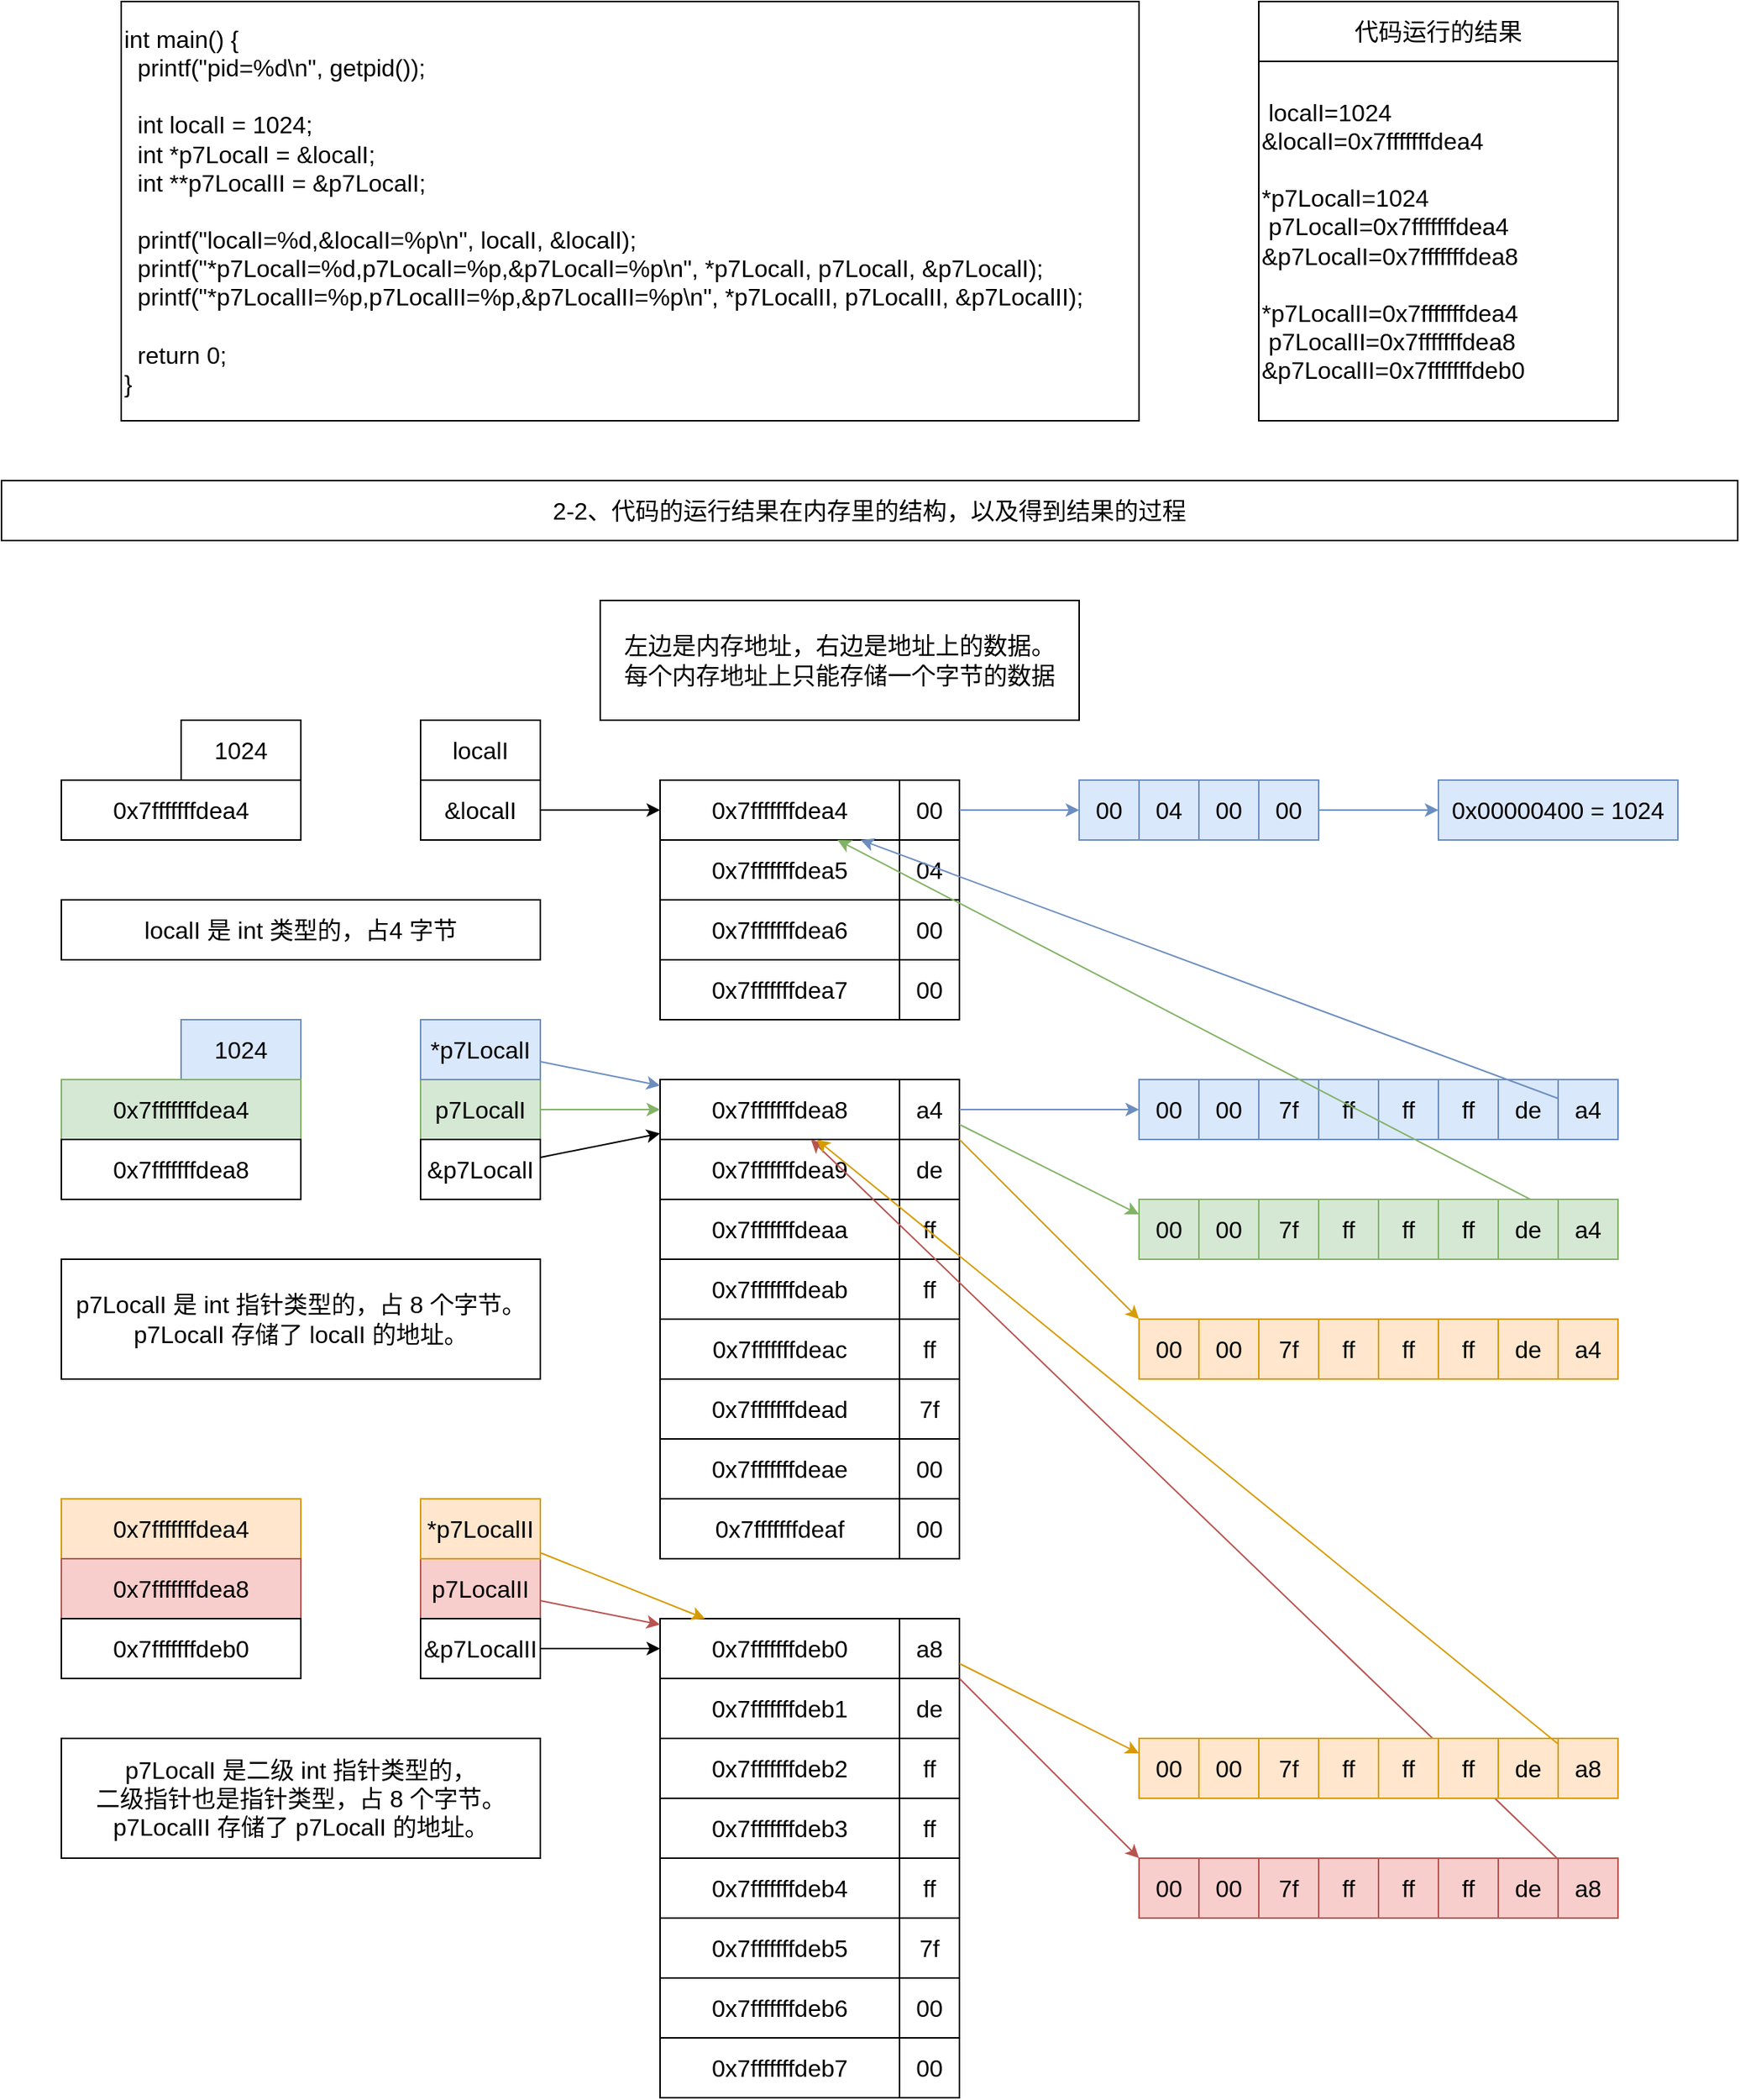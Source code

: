 <mxfile version="17.4.2" type="device"><diagram id="iZPf0gSFdk3mIRzdNiEm" name="第 1 页"><mxGraphModel dx="3627" dy="2810" grid="1" gridSize="10" guides="0" tooltips="1" connect="1" arrows="0" fold="1" page="1" pageScale="1" pageWidth="827" pageHeight="1169" math="0" shadow="0"><root><mxCell id="0"/><mxCell id="1" parent="0"/><mxCell id="5bUYwhYcimkT_3-uI0DX-2" value="0x7fffffffdea4" style="rounded=0;whiteSpace=wrap;html=1;fillColor=none;fontSize=16;" parent="1" vertex="1"><mxGeometry x="480" y="560" width="160" height="40" as="geometry"/></mxCell><mxCell id="5bUYwhYcimkT_3-uI0DX-3" value="&amp;amp;localI" style="rounded=0;whiteSpace=wrap;html=1;fillColor=none;fontSize=16;" parent="1" vertex="1"><mxGeometry x="320" y="560" width="80" height="40" as="geometry"/></mxCell><mxCell id="5bUYwhYcimkT_3-uI0DX-4" value="&lt;div&gt;&lt;div&gt;int main() {&lt;/div&gt;&lt;div&gt;&amp;nbsp; printf(&quot;pid=%d\n&quot;, getpid());&lt;/div&gt;&lt;div&gt;&lt;br&gt;&lt;/div&gt;&lt;div&gt;&amp;nbsp; int localI = 1024;&lt;/div&gt;&lt;div&gt;&amp;nbsp; int *p7LocalI = &amp;amp;localI;&lt;/div&gt;&lt;div&gt;&amp;nbsp; int **p7LocalII = &amp;amp;p7LocalI;&lt;/div&gt;&lt;div&gt;&lt;br&gt;&lt;/div&gt;&lt;div&gt;&amp;nbsp; printf(&quot;localI=%d,&amp;amp;localI=%p\n&quot;, localI, &amp;amp;localI);&lt;/div&gt;&lt;div&gt;&amp;nbsp; printf(&quot;*p7LocalI=%d,p7LocalI=%p,&amp;amp;p7LocalI=%p\n&quot;, *p7LocalI, p7LocalI, &amp;amp;p7LocalI);&lt;/div&gt;&lt;div&gt;&amp;nbsp; printf(&quot;*p7LocalII=%p,p7LocalII=%p,&amp;amp;p7LocalII=%p\n&quot;, *p7LocalII, p7LocalII, &amp;amp;p7LocalII);&lt;/div&gt;&lt;div&gt;&lt;br&gt;&lt;/div&gt;&lt;div&gt;&amp;nbsp; return 0;&lt;/div&gt;&lt;div&gt;}&lt;/div&gt;&lt;/div&gt;" style="rounded=0;whiteSpace=wrap;html=1;fillColor=none;fontSize=16;align=left;" parent="1" vertex="1"><mxGeometry x="120" y="40" width="680" height="280" as="geometry"/></mxCell><mxCell id="5bUYwhYcimkT_3-uI0DX-5" value="p7LocalI" style="rounded=0;whiteSpace=wrap;html=1;fillColor=#d5e8d4;strokeColor=#82b366;fontSize=16;" parent="1" vertex="1"><mxGeometry x="320" y="760" width="80" height="40" as="geometry"/></mxCell><mxCell id="5bUYwhYcimkT_3-uI0DX-6" value="localI" style="rounded=0;whiteSpace=wrap;html=1;fontSize=16;fillColor=none;" parent="1" vertex="1"><mxGeometry x="320" y="520" width="80" height="40" as="geometry"/></mxCell><mxCell id="5bUYwhYcimkT_3-uI0DX-7" value="&amp;amp;p7LocalI" style="rounded=0;whiteSpace=wrap;html=1;fillColor=none;fontSize=16;" parent="1" vertex="1"><mxGeometry x="320" y="800" width="80" height="40" as="geometry"/></mxCell><mxCell id="5bUYwhYcimkT_3-uI0DX-8" value="p7LocalII" style="rounded=0;whiteSpace=wrap;html=1;fillColor=#f8cecc;strokeColor=#b85450;fontSize=16;" parent="1" vertex="1"><mxGeometry x="320" y="1080" width="80" height="40" as="geometry"/></mxCell><mxCell id="5bUYwhYcimkT_3-uI0DX-9" value="&amp;amp;p7LocalII" style="rounded=0;whiteSpace=wrap;html=1;fillColor=none;fontSize=16;" parent="1" vertex="1"><mxGeometry x="320" y="1120" width="80" height="40" as="geometry"/></mxCell><mxCell id="5bUYwhYcimkT_3-uI0DX-10" value="0x7fffffffdea8" style="rounded=0;whiteSpace=wrap;html=1;fillColor=none;fontSize=16;" parent="1" vertex="1"><mxGeometry x="480" y="760" width="160" height="40" as="geometry"/></mxCell><mxCell id="5bUYwhYcimkT_3-uI0DX-11" value="0x7fffffffdeb0" style="rounded=0;whiteSpace=wrap;html=1;fillColor=none;fontSize=16;" parent="1" vertex="1"><mxGeometry x="480" y="1120" width="160" height="40" as="geometry"/></mxCell><mxCell id="5bUYwhYcimkT_3-uI0DX-15" value="0x7fffffffdea5" style="rounded=0;whiteSpace=wrap;html=1;fillColor=none;fontSize=16;" parent="1" vertex="1"><mxGeometry x="480" y="600" width="160" height="40" as="geometry"/></mxCell><mxCell id="5bUYwhYcimkT_3-uI0DX-16" value="0x7fffffffdea6" style="rounded=0;whiteSpace=wrap;html=1;fillColor=none;fontSize=16;" parent="1" vertex="1"><mxGeometry x="480" y="640" width="160" height="40" as="geometry"/></mxCell><mxCell id="5bUYwhYcimkT_3-uI0DX-17" value="0x7fffffffdea7" style="rounded=0;whiteSpace=wrap;html=1;fillColor=none;fontSize=16;" parent="1" vertex="1"><mxGeometry x="480" y="680" width="160" height="40" as="geometry"/></mxCell><mxCell id="5bUYwhYcimkT_3-uI0DX-18" value="00" style="rounded=0;whiteSpace=wrap;html=1;fillColor=none;fontSize=16;" parent="1" vertex="1"><mxGeometry x="640" y="560" width="40" height="40" as="geometry"/></mxCell><mxCell id="5bUYwhYcimkT_3-uI0DX-19" value="04" style="rounded=0;whiteSpace=wrap;html=1;fillColor=none;fontSize=16;" parent="1" vertex="1"><mxGeometry x="640" y="600" width="40" height="40" as="geometry"/></mxCell><mxCell id="5bUYwhYcimkT_3-uI0DX-21" value="00" style="rounded=0;whiteSpace=wrap;html=1;fillColor=none;fontSize=16;" parent="1" vertex="1"><mxGeometry x="640" y="640" width="40" height="40" as="geometry"/></mxCell><mxCell id="5bUYwhYcimkT_3-uI0DX-22" value="00" style="rounded=0;whiteSpace=wrap;html=1;fillColor=none;fontSize=16;" parent="1" vertex="1"><mxGeometry x="640" y="680" width="40" height="40" as="geometry"/></mxCell><mxCell id="5bUYwhYcimkT_3-uI0DX-23" value="7f" style="rounded=0;whiteSpace=wrap;html=1;fillColor=none;fontSize=16;" parent="1" vertex="1"><mxGeometry x="640" y="960" width="40" height="40" as="geometry"/></mxCell><mxCell id="5bUYwhYcimkT_3-uI0DX-24" value="ff" style="rounded=0;whiteSpace=wrap;html=1;fillColor=none;fontSize=16;" parent="1" vertex="1"><mxGeometry x="640" y="920" width="40" height="40" as="geometry"/></mxCell><mxCell id="5bUYwhYcimkT_3-uI0DX-25" value="ff" style="rounded=0;whiteSpace=wrap;html=1;fillColor=none;fontSize=16;" parent="1" vertex="1"><mxGeometry x="640" y="880" width="40" height="40" as="geometry"/></mxCell><mxCell id="5bUYwhYcimkT_3-uI0DX-26" value="ff" style="rounded=0;whiteSpace=wrap;html=1;fillColor=none;fontSize=16;" parent="1" vertex="1"><mxGeometry x="640" y="840" width="40" height="40" as="geometry"/></mxCell><mxCell id="5bUYwhYcimkT_3-uI0DX-27" value="de" style="rounded=0;whiteSpace=wrap;html=1;fillColor=none;fontSize=16;" parent="1" vertex="1"><mxGeometry x="640" y="800" width="40" height="40" as="geometry"/></mxCell><mxCell id="5bUYwhYcimkT_3-uI0DX-28" value="a4" style="rounded=0;whiteSpace=wrap;html=1;fillColor=none;fontSize=16;" parent="1" vertex="1"><mxGeometry x="640" y="760" width="40" height="40" as="geometry"/></mxCell><mxCell id="5bUYwhYcimkT_3-uI0DX-29" value="00" style="rounded=0;whiteSpace=wrap;html=1;fillColor=none;fontSize=16;" parent="1" vertex="1"><mxGeometry x="640" y="1040" width="40" height="40" as="geometry"/></mxCell><mxCell id="5bUYwhYcimkT_3-uI0DX-30" value="00" style="rounded=0;whiteSpace=wrap;html=1;fillColor=none;fontSize=16;" parent="1" vertex="1"><mxGeometry x="640" y="1000" width="40" height="40" as="geometry"/></mxCell><mxCell id="5bUYwhYcimkT_3-uI0DX-31" value="0x7fffffffdea9" style="rounded=0;whiteSpace=wrap;html=1;fillColor=none;fontSize=16;" parent="1" vertex="1"><mxGeometry x="480" y="800" width="160" height="40" as="geometry"/></mxCell><mxCell id="5bUYwhYcimkT_3-uI0DX-32" value="0x7fffffffdeaa" style="rounded=0;whiteSpace=wrap;html=1;fillColor=none;fontSize=16;" parent="1" vertex="1"><mxGeometry x="480" y="840" width="160" height="40" as="geometry"/></mxCell><mxCell id="5bUYwhYcimkT_3-uI0DX-33" value="0x7fffffffdeab" style="rounded=0;whiteSpace=wrap;html=1;fillColor=none;fontSize=16;" parent="1" vertex="1"><mxGeometry x="480" y="880" width="160" height="40" as="geometry"/></mxCell><mxCell id="5bUYwhYcimkT_3-uI0DX-34" value="0x7fffffffdeac" style="rounded=0;whiteSpace=wrap;html=1;fillColor=none;fontSize=16;" parent="1" vertex="1"><mxGeometry x="480" y="920" width="160" height="40" as="geometry"/></mxCell><mxCell id="5bUYwhYcimkT_3-uI0DX-35" value="0x7fffffffdead" style="rounded=0;whiteSpace=wrap;html=1;fillColor=none;fontSize=16;" parent="1" vertex="1"><mxGeometry x="480" y="960" width="160" height="40" as="geometry"/></mxCell><mxCell id="5bUYwhYcimkT_3-uI0DX-36" value="0x7fffffffdeae" style="rounded=0;whiteSpace=wrap;html=1;fillColor=none;fontSize=16;" parent="1" vertex="1"><mxGeometry x="480" y="1000" width="160" height="40" as="geometry"/></mxCell><mxCell id="5bUYwhYcimkT_3-uI0DX-37" value="0x7fffffffdeaf" style="rounded=0;whiteSpace=wrap;html=1;fillColor=none;fontSize=16;" parent="1" vertex="1"><mxGeometry x="480" y="1040" width="160" height="40" as="geometry"/></mxCell><mxCell id="5bUYwhYcimkT_3-uI0DX-38" value="" style="endArrow=classic;html=1;rounded=0;fontSize=16;" parent="1" source="5bUYwhYcimkT_3-uI0DX-3" target="5bUYwhYcimkT_3-uI0DX-2" edge="1"><mxGeometry width="50" height="50" relative="1" as="geometry"><mxPoint x="470" y="940" as="sourcePoint"/><mxPoint x="520" y="890" as="targetPoint"/></mxGeometry></mxCell><mxCell id="5bUYwhYcimkT_3-uI0DX-39" value="" style="endArrow=classic;html=1;rounded=0;fillColor=#d5e8d4;strokeColor=#82b366;fontSize=16;" parent="1" source="5bUYwhYcimkT_3-uI0DX-5" target="5bUYwhYcimkT_3-uI0DX-10" edge="1"><mxGeometry width="50" height="50" relative="1" as="geometry"><mxPoint x="410" y="619.091" as="sourcePoint"/><mxPoint x="490" y="604.545" as="targetPoint"/></mxGeometry></mxCell><mxCell id="5bUYwhYcimkT_3-uI0DX-40" value="" style="endArrow=classic;html=1;rounded=0;fontSize=16;" parent="1" source="5bUYwhYcimkT_3-uI0DX-7" target="5bUYwhYcimkT_3-uI0DX-10" edge="1"><mxGeometry width="50" height="50" relative="1" as="geometry"><mxPoint x="405" y="650" as="sourcePoint"/><mxPoint x="370" y="870" as="targetPoint"/></mxGeometry></mxCell><mxCell id="5bUYwhYcimkT_3-uI0DX-41" value="" style="endArrow=classic;html=1;rounded=0;fillColor=#f8cecc;strokeColor=#b85450;fontSize=16;" parent="1" source="5bUYwhYcimkT_3-uI0DX-8" target="5bUYwhYcimkT_3-uI0DX-11" edge="1"><mxGeometry width="50" height="50" relative="1" as="geometry"><mxPoint x="405" y="730" as="sourcePoint"/><mxPoint x="515" y="770" as="targetPoint"/></mxGeometry></mxCell><mxCell id="5bUYwhYcimkT_3-uI0DX-42" value="" style="endArrow=classic;html=1;rounded=0;fontSize=16;" parent="1" source="5bUYwhYcimkT_3-uI0DX-9" target="5bUYwhYcimkT_3-uI0DX-11" edge="1"><mxGeometry width="50" height="50" relative="1" as="geometry"><mxPoint x="370" y="845.385" as="sourcePoint"/><mxPoint x="490" y="836.154" as="targetPoint"/></mxGeometry></mxCell><mxCell id="5bUYwhYcimkT_3-uI0DX-45" value="" style="endArrow=classic;html=1;rounded=0;fillColor=#dae8fc;strokeColor=#6c8ebf;fontSize=16;" parent="1" source="5bUYwhYcimkT_3-uI0DX-70" target="5bUYwhYcimkT_3-uI0DX-46" edge="1"><mxGeometry width="50" height="50" relative="1" as="geometry"><mxPoint x="530" y="601.429" as="sourcePoint"/><mxPoint x="850" y="580" as="targetPoint"/></mxGeometry></mxCell><mxCell id="5bUYwhYcimkT_3-uI0DX-46" value="0x00000400 = 1024" style="rounded=0;whiteSpace=wrap;html=1;fillColor=#dae8fc;strokeColor=#6c8ebf;fontSize=16;" parent="1" vertex="1"><mxGeometry x="1000" y="560" width="160" height="40" as="geometry"/></mxCell><mxCell id="5bUYwhYcimkT_3-uI0DX-48" value="0x7fffffffdeb1" style="rounded=0;whiteSpace=wrap;html=1;fillColor=none;fontSize=16;" parent="1" vertex="1"><mxGeometry x="480" y="1160" width="160" height="40" as="geometry"/></mxCell><mxCell id="5bUYwhYcimkT_3-uI0DX-49" value="0x7fffffffdeb2" style="rounded=0;whiteSpace=wrap;html=1;fillColor=none;fontSize=16;" parent="1" vertex="1"><mxGeometry x="480" y="1200" width="160" height="40" as="geometry"/></mxCell><mxCell id="5bUYwhYcimkT_3-uI0DX-50" value="0x7fffffffdeb3" style="rounded=0;whiteSpace=wrap;html=1;fillColor=none;fontSize=16;" parent="1" vertex="1"><mxGeometry x="480" y="1240" width="160" height="40" as="geometry"/></mxCell><mxCell id="5bUYwhYcimkT_3-uI0DX-51" value="0x7fffffffdeb4" style="rounded=0;whiteSpace=wrap;html=1;fillColor=none;fontSize=16;" parent="1" vertex="1"><mxGeometry x="480" y="1280" width="160" height="40" as="geometry"/></mxCell><mxCell id="5bUYwhYcimkT_3-uI0DX-52" value="0x7fffffffdeb6" style="rounded=0;whiteSpace=wrap;html=1;fillColor=none;fontSize=16;" parent="1" vertex="1"><mxGeometry x="480" y="1360" width="160" height="40" as="geometry"/></mxCell><mxCell id="5bUYwhYcimkT_3-uI0DX-53" value="0x7fffffffdeb5" style="rounded=0;whiteSpace=wrap;html=1;fillColor=none;fontSize=16;" parent="1" vertex="1"><mxGeometry x="480" y="1320" width="160" height="40" as="geometry"/></mxCell><mxCell id="5bUYwhYcimkT_3-uI0DX-54" value="0x7fffffffdeb7" style="rounded=0;whiteSpace=wrap;html=1;fillColor=none;fontSize=16;" parent="1" vertex="1"><mxGeometry x="480" y="1400" width="160" height="40" as="geometry"/></mxCell><mxCell id="5bUYwhYcimkT_3-uI0DX-55" value="a8" style="rounded=0;whiteSpace=wrap;html=1;fillColor=none;fontSize=16;" parent="1" vertex="1"><mxGeometry x="640" y="1120" width="40" height="40" as="geometry"/></mxCell><mxCell id="5bUYwhYcimkT_3-uI0DX-56" value="de" style="rounded=0;whiteSpace=wrap;html=1;fillColor=none;fontSize=16;" parent="1" vertex="1"><mxGeometry x="640" y="1160" width="40" height="40" as="geometry"/></mxCell><mxCell id="5bUYwhYcimkT_3-uI0DX-57" value="ff" style="rounded=0;whiteSpace=wrap;html=1;fillColor=none;fontSize=16;" parent="1" vertex="1"><mxGeometry x="640" y="1200" width="40" height="40" as="geometry"/></mxCell><mxCell id="5bUYwhYcimkT_3-uI0DX-58" value="ff" style="rounded=0;whiteSpace=wrap;html=1;fillColor=none;fontSize=16;" parent="1" vertex="1"><mxGeometry x="640" y="1240" width="40" height="40" as="geometry"/></mxCell><mxCell id="5bUYwhYcimkT_3-uI0DX-59" value="ff" style="rounded=0;whiteSpace=wrap;html=1;fillColor=none;fontSize=16;" parent="1" vertex="1"><mxGeometry x="640" y="1280" width="40" height="40" as="geometry"/></mxCell><mxCell id="5bUYwhYcimkT_3-uI0DX-60" value="7f" style="rounded=0;whiteSpace=wrap;html=1;fillColor=none;fontSize=16;" parent="1" vertex="1"><mxGeometry x="640" y="1320" width="40" height="40" as="geometry"/></mxCell><mxCell id="5bUYwhYcimkT_3-uI0DX-61" value="00" style="rounded=0;whiteSpace=wrap;html=1;fillColor=none;fontSize=16;" parent="1" vertex="1"><mxGeometry x="640" y="1400" width="40" height="40" as="geometry"/></mxCell><mxCell id="5bUYwhYcimkT_3-uI0DX-62" value="00" style="rounded=0;whiteSpace=wrap;html=1;fillColor=none;fontSize=16;" parent="1" vertex="1"><mxGeometry x="640" y="1360" width="40" height="40" as="geometry"/></mxCell><mxCell id="5bUYwhYcimkT_3-uI0DX-65" value="*p7LocalII" style="rounded=0;whiteSpace=wrap;html=1;fillColor=#ffe6cc;fontSize=16;strokeColor=#d79b00;" parent="1" vertex="1"><mxGeometry x="320" y="1040" width="80" height="40" as="geometry"/></mxCell><mxCell id="5bUYwhYcimkT_3-uI0DX-66" value="" style="endArrow=classic;html=1;rounded=0;fillColor=#ffe6cc;strokeColor=#d79b00;fontSize=16;" parent="1" source="5bUYwhYcimkT_3-uI0DX-65" target="5bUYwhYcimkT_3-uI0DX-11" edge="1"><mxGeometry width="50" height="50" relative="1" as="geometry"><mxPoint x="510" y="530" as="sourcePoint"/><mxPoint x="550" y="570" as="targetPoint"/></mxGeometry></mxCell><mxCell id="5bUYwhYcimkT_3-uI0DX-67" value="00" style="rounded=0;whiteSpace=wrap;html=1;fillColor=#dae8fc;strokeColor=#6c8ebf;fontSize=16;" parent="1" vertex="1"><mxGeometry x="760" y="560" width="40" height="40" as="geometry"/></mxCell><mxCell id="5bUYwhYcimkT_3-uI0DX-68" value="00" style="rounded=0;whiteSpace=wrap;html=1;fillColor=#dae8fc;strokeColor=#6c8ebf;fontSize=16;" parent="1" vertex="1"><mxGeometry x="840" y="560" width="40" height="40" as="geometry"/></mxCell><mxCell id="5bUYwhYcimkT_3-uI0DX-69" value="04" style="rounded=0;whiteSpace=wrap;html=1;fillColor=#dae8fc;strokeColor=#6c8ebf;fontSize=16;" parent="1" vertex="1"><mxGeometry x="800" y="560" width="40" height="40" as="geometry"/></mxCell><mxCell id="5bUYwhYcimkT_3-uI0DX-70" value="00" style="rounded=0;whiteSpace=wrap;html=1;fillColor=#dae8fc;strokeColor=#6c8ebf;fontSize=16;" parent="1" vertex="1"><mxGeometry x="880" y="560" width="40" height="40" as="geometry"/></mxCell><mxCell id="5bUYwhYcimkT_3-uI0DX-71" value="" style="endArrow=classic;html=1;rounded=0;fillColor=#dae8fc;strokeColor=#6c8ebf;fontSize=16;" parent="1" source="5bUYwhYcimkT_3-uI0DX-18" target="5bUYwhYcimkT_3-uI0DX-67" edge="1"><mxGeometry width="50" height="50" relative="1" as="geometry"><mxPoint x="730" y="510" as="sourcePoint"/><mxPoint x="770" y="510" as="targetPoint"/></mxGeometry></mxCell><mxCell id="5bUYwhYcimkT_3-uI0DX-72" value="00" style="rounded=0;whiteSpace=wrap;html=1;fillColor=#dae8fc;strokeColor=#6c8ebf;fontSize=16;" parent="1" vertex="1"><mxGeometry x="800" y="760" width="40" height="40" as="geometry"/></mxCell><mxCell id="5bUYwhYcimkT_3-uI0DX-73" value="00" style="rounded=0;whiteSpace=wrap;html=1;fillColor=#dae8fc;strokeColor=#6c8ebf;fontSize=16;" parent="1" vertex="1"><mxGeometry x="840" y="760" width="40" height="40" as="geometry"/></mxCell><mxCell id="5bUYwhYcimkT_3-uI0DX-74" value="7f" style="rounded=0;whiteSpace=wrap;html=1;fillColor=#dae8fc;strokeColor=#6c8ebf;fontSize=16;" parent="1" vertex="1"><mxGeometry x="880" y="760" width="40" height="40" as="geometry"/></mxCell><mxCell id="5bUYwhYcimkT_3-uI0DX-75" value="ff" style="rounded=0;whiteSpace=wrap;html=1;fillColor=#dae8fc;strokeColor=#6c8ebf;fontSize=16;" parent="1" vertex="1"><mxGeometry x="920" y="760" width="40" height="40" as="geometry"/></mxCell><mxCell id="5bUYwhYcimkT_3-uI0DX-76" value="ff" style="rounded=0;whiteSpace=wrap;html=1;fillColor=#dae8fc;strokeColor=#6c8ebf;fontSize=16;" parent="1" vertex="1"><mxGeometry x="960" y="760" width="40" height="40" as="geometry"/></mxCell><mxCell id="5bUYwhYcimkT_3-uI0DX-77" value="ff" style="rounded=0;whiteSpace=wrap;html=1;fillColor=#dae8fc;strokeColor=#6c8ebf;fontSize=16;" parent="1" vertex="1"><mxGeometry x="1000" y="760" width="40" height="40" as="geometry"/></mxCell><mxCell id="5bUYwhYcimkT_3-uI0DX-78" value="de" style="rounded=0;whiteSpace=wrap;html=1;fillColor=#dae8fc;strokeColor=#6c8ebf;fontSize=16;" parent="1" vertex="1"><mxGeometry x="1040" y="760" width="40" height="40" as="geometry"/></mxCell><mxCell id="5bUYwhYcimkT_3-uI0DX-79" value="a4" style="rounded=0;whiteSpace=wrap;html=1;fillColor=#dae8fc;strokeColor=#6c8ebf;fontSize=16;" parent="1" vertex="1"><mxGeometry x="1080" y="760" width="40" height="40" as="geometry"/></mxCell><mxCell id="5bUYwhYcimkT_3-uI0DX-80" value="" style="endArrow=classic;html=1;rounded=0;fillColor=#dae8fc;strokeColor=#6c8ebf;fontSize=16;" parent="1" source="5bUYwhYcimkT_3-uI0DX-28" target="5bUYwhYcimkT_3-uI0DX-72" edge="1"><mxGeometry width="50" height="50" relative="1" as="geometry"><mxPoint x="409.231" y="900" as="sourcePoint"/><mxPoint x="540.769" y="810" as="targetPoint"/></mxGeometry></mxCell><mxCell id="5bUYwhYcimkT_3-uI0DX-81" value="" style="endArrow=classic;html=1;rounded=0;fillColor=#dae8fc;strokeColor=#6c8ebf;fontSize=16;" parent="1" source="5bUYwhYcimkT_3-uI0DX-79" target="5bUYwhYcimkT_3-uI0DX-2" edge="1"><mxGeometry width="50" height="50" relative="1" as="geometry"><mxPoint x="409.231" y="900" as="sourcePoint"/><mxPoint x="540.769" y="810" as="targetPoint"/></mxGeometry></mxCell><mxCell id="5bUYwhYcimkT_3-uI0DX-83" value="*p7LocalI" style="rounded=0;whiteSpace=wrap;html=1;fillColor=#dae8fc;strokeColor=#6c8ebf;fontSize=16;" parent="1" vertex="1"><mxGeometry x="320" y="720" width="80" height="40" as="geometry"/></mxCell><mxCell id="5bUYwhYcimkT_3-uI0DX-84" value="" style="endArrow=classic;html=1;rounded=0;fillColor=#dae8fc;strokeColor=#6c8ebf;fontSize=16;" parent="1" source="5bUYwhYcimkT_3-uI0DX-83" target="5bUYwhYcimkT_3-uI0DX-10" edge="1"><mxGeometry width="50" height="50" relative="1" as="geometry"><mxPoint x="330" y="1090" as="sourcePoint"/><mxPoint x="490" y="1130" as="targetPoint"/></mxGeometry></mxCell><mxCell id="5bUYwhYcimkT_3-uI0DX-86" value="a8" style="rounded=0;whiteSpace=wrap;html=1;fillColor=#f8cecc;strokeColor=#b85450;fontSize=16;" parent="1" vertex="1"><mxGeometry x="1080" y="1280" width="40" height="40" as="geometry"/></mxCell><mxCell id="5bUYwhYcimkT_3-uI0DX-87" value="de" style="rounded=0;whiteSpace=wrap;html=1;fillColor=#f8cecc;strokeColor=#b85450;fontSize=16;" parent="1" vertex="1"><mxGeometry x="1040" y="1280" width="40" height="40" as="geometry"/></mxCell><mxCell id="5bUYwhYcimkT_3-uI0DX-88" value="ff" style="rounded=0;whiteSpace=wrap;html=1;fillColor=#f8cecc;strokeColor=#b85450;fontSize=16;" parent="1" vertex="1"><mxGeometry x="1000" y="1280" width="40" height="40" as="geometry"/></mxCell><mxCell id="5bUYwhYcimkT_3-uI0DX-89" value="ff" style="rounded=0;whiteSpace=wrap;html=1;fillColor=#f8cecc;strokeColor=#b85450;fontSize=16;" parent="1" vertex="1"><mxGeometry x="960" y="1280" width="40" height="40" as="geometry"/></mxCell><mxCell id="5bUYwhYcimkT_3-uI0DX-90" value="ff" style="rounded=0;whiteSpace=wrap;html=1;fillColor=#f8cecc;strokeColor=#b85450;fontSize=16;" parent="1" vertex="1"><mxGeometry x="920" y="1280" width="40" height="40" as="geometry"/></mxCell><mxCell id="5bUYwhYcimkT_3-uI0DX-91" value="7f" style="rounded=0;whiteSpace=wrap;html=1;fillColor=#f8cecc;strokeColor=#b85450;fontSize=16;" parent="1" vertex="1"><mxGeometry x="880" y="1280" width="40" height="40" as="geometry"/></mxCell><mxCell id="5bUYwhYcimkT_3-uI0DX-92" value="00" style="rounded=0;whiteSpace=wrap;html=1;fillColor=#f8cecc;strokeColor=#b85450;fontSize=16;" parent="1" vertex="1"><mxGeometry x="800" y="1280" width="40" height="40" as="geometry"/></mxCell><mxCell id="5bUYwhYcimkT_3-uI0DX-93" value="00" style="rounded=0;whiteSpace=wrap;html=1;fillColor=#f8cecc;strokeColor=#b85450;fontSize=16;" parent="1" vertex="1"><mxGeometry x="840" y="1280" width="40" height="40" as="geometry"/></mxCell><mxCell id="5bUYwhYcimkT_3-uI0DX-94" value="" style="endArrow=classic;html=1;rounded=0;fillColor=#f8cecc;strokeColor=#b85450;fontSize=16;" parent="1" source="5bUYwhYcimkT_3-uI0DX-55" target="5bUYwhYcimkT_3-uI0DX-92" edge="1"><mxGeometry width="50" height="50" relative="1" as="geometry"><mxPoint x="330" y="1115.714" as="sourcePoint"/><mxPoint x="490" y="1138.571" as="targetPoint"/></mxGeometry></mxCell><mxCell id="5bUYwhYcimkT_3-uI0DX-95" value="" style="endArrow=classic;html=1;rounded=0;fillColor=#f8cecc;strokeColor=#b85450;fontSize=16;" parent="1" source="5bUYwhYcimkT_3-uI0DX-86" target="5bUYwhYcimkT_3-uI0DX-10" edge="1"><mxGeometry width="50" height="50" relative="1" as="geometry"><mxPoint x="690" y="1150" as="sourcePoint"/><mxPoint x="770" y="1150" as="targetPoint"/></mxGeometry></mxCell><mxCell id="5bUYwhYcimkT_3-uI0DX-96" value="1024" style="rounded=0;whiteSpace=wrap;html=1;fillColor=#dae8fc;strokeColor=#6c8ebf;fontSize=16;" parent="1" vertex="1"><mxGeometry x="160" y="720" width="80" height="40" as="geometry"/></mxCell><mxCell id="5bUYwhYcimkT_3-uI0DX-97" value="1024" style="rounded=0;whiteSpace=wrap;html=1;fontSize=16;fillColor=none;" parent="1" vertex="1"><mxGeometry x="160" y="520" width="80" height="40" as="geometry"/></mxCell><mxCell id="5bUYwhYcimkT_3-uI0DX-98" value="0x7fffffffdea4" style="rounded=0;whiteSpace=wrap;html=1;fillColor=none;fontSize=16;" parent="1" vertex="1"><mxGeometry x="80" y="560" width="160" height="40" as="geometry"/></mxCell><mxCell id="5bUYwhYcimkT_3-uI0DX-99" value="0x7fffffffdea4" style="rounded=0;whiteSpace=wrap;html=1;fillColor=#d5e8d4;fontSize=16;strokeColor=#82b366;" parent="1" vertex="1"><mxGeometry x="80" y="760" width="160" height="40" as="geometry"/></mxCell><mxCell id="5bUYwhYcimkT_3-uI0DX-100" value="0x7fffffffdea8" style="rounded=0;whiteSpace=wrap;html=1;fillColor=none;fontSize=16;" parent="1" vertex="1"><mxGeometry x="80" y="800" width="160" height="40" as="geometry"/></mxCell><mxCell id="5bUYwhYcimkT_3-uI0DX-101" value="" style="endArrow=classic;html=1;rounded=0;fillColor=#d5e8d4;strokeColor=#82b366;fontSize=16;" parent="1" source="5bUYwhYcimkT_3-uI0DX-109" target="5bUYwhYcimkT_3-uI0DX-2" edge="1"><mxGeometry width="50" height="50" relative="1" as="geometry"><mxPoint x="330" y="755.714" as="sourcePoint"/><mxPoint x="490" y="778.571" as="targetPoint"/></mxGeometry></mxCell><mxCell id="5bUYwhYcimkT_3-uI0DX-102" value="00" style="rounded=0;whiteSpace=wrap;html=1;fillColor=#d5e8d4;strokeColor=#82b366;fontSize=16;" parent="1" vertex="1"><mxGeometry x="800" y="840" width="40" height="40" as="geometry"/></mxCell><mxCell id="5bUYwhYcimkT_3-uI0DX-103" value="00" style="rounded=0;whiteSpace=wrap;html=1;fillColor=#d5e8d4;strokeColor=#82b366;fontSize=16;" parent="1" vertex="1"><mxGeometry x="840" y="840" width="40" height="40" as="geometry"/></mxCell><mxCell id="5bUYwhYcimkT_3-uI0DX-104" value="7f" style="rounded=0;whiteSpace=wrap;html=1;fillColor=#d5e8d4;strokeColor=#82b366;fontSize=16;" parent="1" vertex="1"><mxGeometry x="880" y="840" width="40" height="40" as="geometry"/></mxCell><mxCell id="5bUYwhYcimkT_3-uI0DX-105" value="ff" style="rounded=0;whiteSpace=wrap;html=1;fillColor=#d5e8d4;strokeColor=#82b366;fontSize=16;" parent="1" vertex="1"><mxGeometry x="920" y="840" width="40" height="40" as="geometry"/></mxCell><mxCell id="5bUYwhYcimkT_3-uI0DX-106" value="ff" style="rounded=0;whiteSpace=wrap;html=1;fillColor=#d5e8d4;strokeColor=#82b366;fontSize=16;" parent="1" vertex="1"><mxGeometry x="960" y="840" width="40" height="40" as="geometry"/></mxCell><mxCell id="5bUYwhYcimkT_3-uI0DX-107" value="ff" style="rounded=0;whiteSpace=wrap;html=1;fillColor=#d5e8d4;strokeColor=#82b366;fontSize=16;" parent="1" vertex="1"><mxGeometry x="1000" y="840" width="40" height="40" as="geometry"/></mxCell><mxCell id="5bUYwhYcimkT_3-uI0DX-108" value="de" style="rounded=0;whiteSpace=wrap;html=1;fillColor=#d5e8d4;strokeColor=#82b366;fontSize=16;" parent="1" vertex="1"><mxGeometry x="1040" y="840" width="40" height="40" as="geometry"/></mxCell><mxCell id="5bUYwhYcimkT_3-uI0DX-109" value="a4" style="rounded=0;whiteSpace=wrap;html=1;fillColor=#d5e8d4;strokeColor=#82b366;fontSize=16;" parent="1" vertex="1"><mxGeometry x="1080" y="840" width="40" height="40" as="geometry"/></mxCell><mxCell id="5bUYwhYcimkT_3-uI0DX-110" value="" style="endArrow=classic;html=1;rounded=0;fillColor=#d5e8d4;strokeColor=#82b366;fontSize=16;" parent="1" source="5bUYwhYcimkT_3-uI0DX-28" target="5bUYwhYcimkT_3-uI0DX-102" edge="1"><mxGeometry width="50" height="50" relative="1" as="geometry"><mxPoint x="680" y="860" as="sourcePoint"/><mxPoint x="540.769" y="890" as="targetPoint"/></mxGeometry></mxCell><mxCell id="5bUYwhYcimkT_3-uI0DX-113" value="a8" style="rounded=0;whiteSpace=wrap;html=1;fillColor=#ffe6cc;strokeColor=#d79b00;fontSize=16;" parent="1" vertex="1"><mxGeometry x="1080" y="1200" width="40" height="40" as="geometry"/></mxCell><mxCell id="5bUYwhYcimkT_3-uI0DX-114" value="de" style="rounded=0;whiteSpace=wrap;html=1;fillColor=#ffe6cc;strokeColor=#d79b00;fontSize=16;" parent="1" vertex="1"><mxGeometry x="1040" y="1200" width="40" height="40" as="geometry"/></mxCell><mxCell id="5bUYwhYcimkT_3-uI0DX-115" value="ff" style="rounded=0;whiteSpace=wrap;html=1;fillColor=#ffe6cc;strokeColor=#d79b00;fontSize=16;" parent="1" vertex="1"><mxGeometry x="1000" y="1200" width="40" height="40" as="geometry"/></mxCell><mxCell id="5bUYwhYcimkT_3-uI0DX-116" value="ff" style="rounded=0;whiteSpace=wrap;html=1;fillColor=#ffe6cc;strokeColor=#d79b00;fontSize=16;" parent="1" vertex="1"><mxGeometry x="960" y="1200" width="40" height="40" as="geometry"/></mxCell><mxCell id="5bUYwhYcimkT_3-uI0DX-117" value="ff" style="rounded=0;whiteSpace=wrap;html=1;fillColor=#ffe6cc;strokeColor=#d79b00;fontSize=16;" parent="1" vertex="1"><mxGeometry x="920" y="1200" width="40" height="40" as="geometry"/></mxCell><mxCell id="5bUYwhYcimkT_3-uI0DX-118" value="7f" style="rounded=0;whiteSpace=wrap;html=1;fillColor=#ffe6cc;strokeColor=#d79b00;fontSize=16;" parent="1" vertex="1"><mxGeometry x="880" y="1200" width="40" height="40" as="geometry"/></mxCell><mxCell id="5bUYwhYcimkT_3-uI0DX-119" value="00" style="rounded=0;whiteSpace=wrap;html=1;fillColor=#ffe6cc;strokeColor=#d79b00;fontSize=16;" parent="1" vertex="1"><mxGeometry x="800" y="1200" width="40" height="40" as="geometry"/></mxCell><mxCell id="5bUYwhYcimkT_3-uI0DX-120" value="00" style="rounded=0;whiteSpace=wrap;html=1;fillColor=#ffe6cc;strokeColor=#d79b00;fontSize=16;" parent="1" vertex="1"><mxGeometry x="840" y="1200" width="40" height="40" as="geometry"/></mxCell><mxCell id="5bUYwhYcimkT_3-uI0DX-121" value="" style="endArrow=classic;html=1;rounded=0;fillColor=#ffe6cc;strokeColor=#d79b00;fontSize=16;" parent="1" source="5bUYwhYcimkT_3-uI0DX-55" target="5bUYwhYcimkT_3-uI0DX-119" edge="1"><mxGeometry width="50" height="50" relative="1" as="geometry"><mxPoint x="690" y="1163.333" as="sourcePoint"/><mxPoint x="770" y="1216.667" as="targetPoint"/></mxGeometry></mxCell><mxCell id="5bUYwhYcimkT_3-uI0DX-122" value="" style="endArrow=classic;html=1;rounded=0;fillColor=#ffe6cc;strokeColor=#d79b00;fontSize=16;" parent="1" source="5bUYwhYcimkT_3-uI0DX-113" target="5bUYwhYcimkT_3-uI0DX-10" edge="1"><mxGeometry width="50" height="50" relative="1" as="geometry"><mxPoint x="690" y="1150" as="sourcePoint"/><mxPoint x="770" y="1150" as="targetPoint"/></mxGeometry></mxCell><mxCell id="5bUYwhYcimkT_3-uI0DX-123" value="0x7fffffffdea4" style="rounded=0;whiteSpace=wrap;html=1;fillColor=#ffe6cc;fontSize=16;strokeColor=#d79b00;" parent="1" vertex="1"><mxGeometry x="80" y="1040" width="160" height="40" as="geometry"/></mxCell><mxCell id="5bUYwhYcimkT_3-uI0DX-124" value="0x7fffffffdea8" style="rounded=0;whiteSpace=wrap;html=1;fillColor=#f8cecc;fontSize=16;strokeColor=#b85450;" parent="1" vertex="1"><mxGeometry x="80" y="1080" width="160" height="40" as="geometry"/></mxCell><mxCell id="5bUYwhYcimkT_3-uI0DX-125" value="0x7fffffffdeb0" style="rounded=0;whiteSpace=wrap;html=1;fillColor=none;fontSize=16;" parent="1" vertex="1"><mxGeometry x="80" y="1120" width="160" height="40" as="geometry"/></mxCell><mxCell id="5bUYwhYcimkT_3-uI0DX-126" value="00" style="rounded=0;whiteSpace=wrap;html=1;fillColor=#ffe6cc;strokeColor=#d79b00;fontSize=16;" parent="1" vertex="1"><mxGeometry x="800" y="920" width="40" height="40" as="geometry"/></mxCell><mxCell id="5bUYwhYcimkT_3-uI0DX-127" value="00" style="rounded=0;whiteSpace=wrap;html=1;fillColor=#ffe6cc;strokeColor=#d79b00;fontSize=16;" parent="1" vertex="1"><mxGeometry x="840" y="920" width="40" height="40" as="geometry"/></mxCell><mxCell id="5bUYwhYcimkT_3-uI0DX-128" value="7f" style="rounded=0;whiteSpace=wrap;html=1;fillColor=#ffe6cc;strokeColor=#d79b00;fontSize=16;" parent="1" vertex="1"><mxGeometry x="880" y="920" width="40" height="40" as="geometry"/></mxCell><mxCell id="5bUYwhYcimkT_3-uI0DX-129" value="ff" style="rounded=0;whiteSpace=wrap;html=1;fillColor=#ffe6cc;strokeColor=#d79b00;fontSize=16;" parent="1" vertex="1"><mxGeometry x="920" y="920" width="40" height="40" as="geometry"/></mxCell><mxCell id="5bUYwhYcimkT_3-uI0DX-130" value="ff" style="rounded=0;whiteSpace=wrap;html=1;fillColor=#ffe6cc;strokeColor=#d79b00;fontSize=16;" parent="1" vertex="1"><mxGeometry x="960" y="920" width="40" height="40" as="geometry"/></mxCell><mxCell id="5bUYwhYcimkT_3-uI0DX-131" value="ff" style="rounded=0;whiteSpace=wrap;html=1;fillColor=#ffe6cc;strokeColor=#d79b00;fontSize=16;" parent="1" vertex="1"><mxGeometry x="1000" y="920" width="40" height="40" as="geometry"/></mxCell><mxCell id="5bUYwhYcimkT_3-uI0DX-132" value="de" style="rounded=0;whiteSpace=wrap;html=1;fillColor=#ffe6cc;strokeColor=#d79b00;fontSize=16;" parent="1" vertex="1"><mxGeometry x="1040" y="920" width="40" height="40" as="geometry"/></mxCell><mxCell id="5bUYwhYcimkT_3-uI0DX-133" value="a4" style="rounded=0;whiteSpace=wrap;html=1;fillColor=#ffe6cc;strokeColor=#d79b00;fontSize=16;" parent="1" vertex="1"><mxGeometry x="1080" y="920" width="40" height="40" as="geometry"/></mxCell><mxCell id="5bUYwhYcimkT_3-uI0DX-134" value="" style="endArrow=classic;html=1;rounded=0;fillColor=#ffe6cc;strokeColor=#d79b00;fontSize=16;" parent="1" source="5bUYwhYcimkT_3-uI0DX-28" target="5bUYwhYcimkT_3-uI0DX-126" edge="1"><mxGeometry width="50" height="50" relative="1" as="geometry"><mxPoint x="690" y="803.333" as="sourcePoint"/><mxPoint x="770" y="856.667" as="targetPoint"/></mxGeometry></mxCell><mxCell id="5bUYwhYcimkT_3-uI0DX-136" value="&lt;div&gt;&amp;nbsp;localI=1024&lt;/div&gt;&lt;div&gt;&amp;amp;localI=0x7fffffffdea4&lt;/div&gt;&lt;div&gt;&lt;br&gt;&lt;/div&gt;&lt;div&gt;*p7LocalI=1024&lt;/div&gt;&lt;div&gt;&amp;nbsp;p7LocalI=0x7fffffffdea4&lt;/div&gt;&lt;div&gt;&amp;amp;p7LocalI=0x7fffffffdea8&lt;/div&gt;&lt;div&gt;&lt;br&gt;&lt;/div&gt;&lt;div&gt;*p7LocalII=0x7fffffffdea4&lt;/div&gt;&lt;div&gt;&amp;nbsp;p7LocalII=0x7fffffffdea8&lt;/div&gt;&lt;div&gt;&amp;amp;p7LocalII=0x7fffffffdeb0&lt;/div&gt;" style="rounded=0;whiteSpace=wrap;html=1;fillColor=none;fontSize=16;align=left;" parent="1" vertex="1"><mxGeometry x="880" y="80" width="240" height="240" as="geometry"/></mxCell><mxCell id="5bUYwhYcimkT_3-uI0DX-137" value="代码运行的结果" style="rounded=0;whiteSpace=wrap;html=1;fillColor=none;fontSize=16;align=center;" parent="1" vertex="1"><mxGeometry x="880" y="40" width="240" height="40" as="geometry"/></mxCell><mxCell id="5bUYwhYcimkT_3-uI0DX-138" value="2-2、代码的运行结果在内存里的结构，以及得到结果的过程" style="rounded=0;whiteSpace=wrap;html=1;fillColor=none;fontSize=16;align=center;" parent="1" vertex="1"><mxGeometry x="40" y="360" width="1160" height="40" as="geometry"/></mxCell><mxCell id="5bUYwhYcimkT_3-uI0DX-139" value="localI 是 int 类型的，占4 字节" style="rounded=0;whiteSpace=wrap;html=1;fontSize=16;fillColor=none;" parent="1" vertex="1"><mxGeometry x="80" y="640" width="320" height="40" as="geometry"/></mxCell><mxCell id="5bUYwhYcimkT_3-uI0DX-140" value="p7LocalI 是 int 指针类型的，占 8 个字节。&lt;br&gt;p7LocalI 存储了 localI 的地址。" style="rounded=0;whiteSpace=wrap;html=1;fontSize=16;fillColor=none;" parent="1" vertex="1"><mxGeometry x="80" y="880" width="320" height="80" as="geometry"/></mxCell><mxCell id="5bUYwhYcimkT_3-uI0DX-141" value="p7LocalI 是二级 int 指针类型的，&lt;br&gt;二级指针也是指针类型，占 8 个字节。&lt;br&gt;p7LocalII 存储了 p7LocalI&amp;nbsp;的地址。" style="rounded=0;whiteSpace=wrap;html=1;fontSize=16;fillColor=none;" parent="1" vertex="1"><mxGeometry x="80" y="1200" width="320" height="80" as="geometry"/></mxCell><mxCell id="5bUYwhYcimkT_3-uI0DX-144" value="左边是内存地址，右边是地址上的数据。&lt;br&gt;每个内存地址上只能存储一个字节的数据" style="rounded=0;whiteSpace=wrap;html=1;fillColor=none;fontSize=16;" parent="1" vertex="1"><mxGeometry x="440" y="440" width="320" height="80" as="geometry"/></mxCell></root></mxGraphModel></diagram></mxfile>